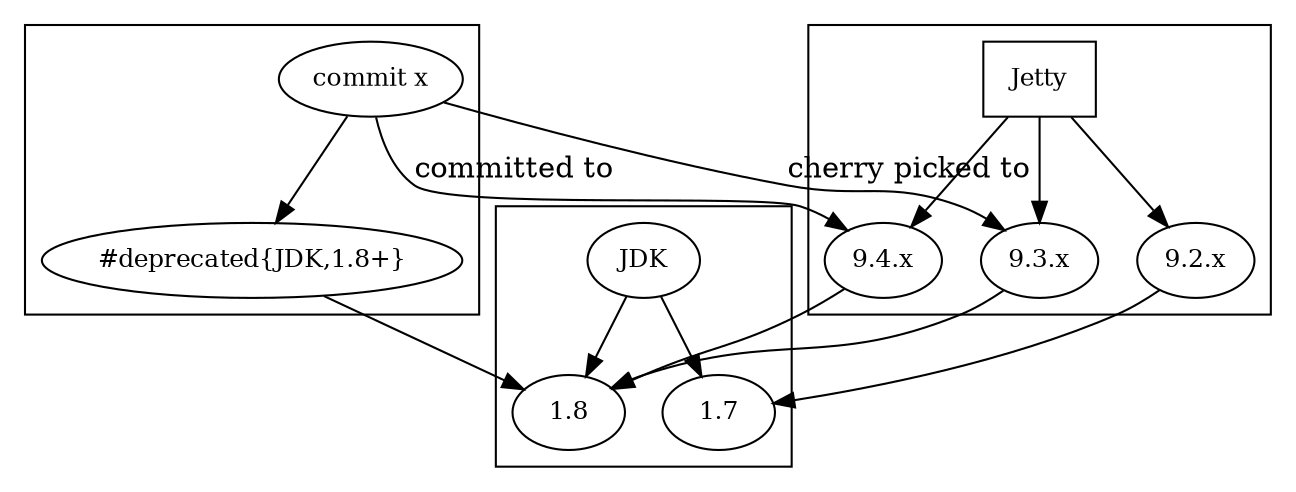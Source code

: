 digraph G {
 ratio=auto; node[fontsize=12];
 compound=true;
 subgraph cluster0 {
 "commit x"->"#deprecated{JDK,1.8+}";
 }
 subgraph cluster1 {
 Jetty[shape=box];
 Jetty->"9.4.x";
 Jetty->"9.3.x";
 Jetty->"9.2.x";
 {rank=same; "9.2.x","9.3.x","9.4.x"}
 }
 subgraph cluster2 {
 JDK[shape=oval];
 1.7[shape=oval];
 1.8[shape=oval];
 JDK->1.7;
 JDK->1.8;
 }

 "9.2.x"->1.7;
 "9.3.x"->1.8;
 "9.4.x"->1.8;

 "#deprecated{JDK,1.8+}" -> 1.8;

 "commit x"->"9.3.x"[label="cherry picked to"];
 "commit x"->"9.4.x"[label="committed to"];
 }
